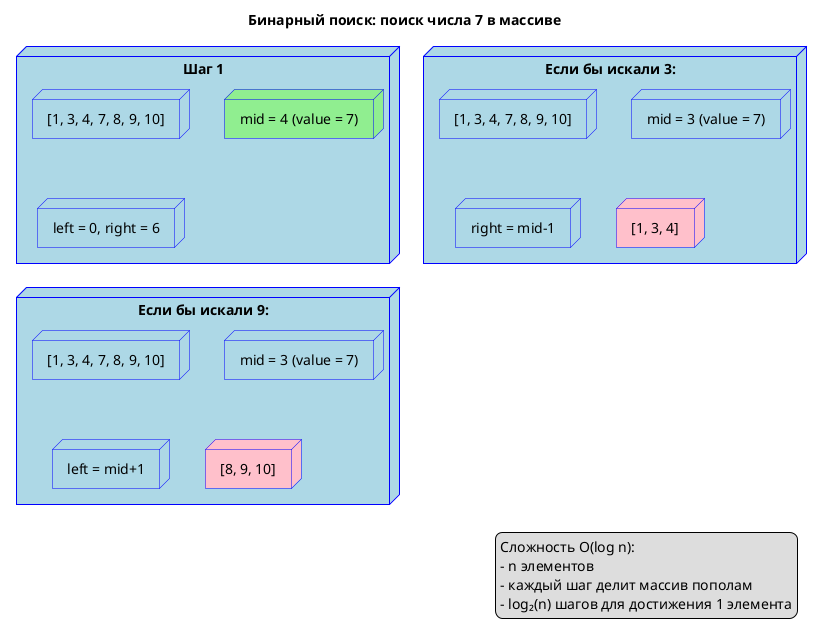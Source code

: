 @startuml
title Бинарный поиск: поиск числа 7 в массиве

skinparam node {
    BackgroundColor LightBlue
    BorderColor Blue
    FontSize 14
}

node "Шаг 1" as step1 {
    node "[1, 3, 4, 7, 8, 9, 10]" as arr1
    node "mid = 4 (value = 7)" as mid1 #LightGreen
    node "left = 0, right = 6" as bounds1
}

node "Если бы искали 3:" as step2 {
    node "[1, 3, 4, 7, 8, 9, 10]" as arr2
    node "mid = 3 (value = 7)" as mid2
    node "right = mid-1" as bounds2
    node "[1, 3, 4]" as subarr2 #Pink
}

node "Если бы искали 9:" as step3 {
    node "[1, 3, 4, 7, 8, 9, 10]" as arr3
    node "mid = 3 (value = 7)" as mid3
    node "left = mid+1" as bounds3
    node "[8, 9, 10]" as subarr3 #Pink
}

legend right
  Сложность O(log n):
  - n элементов
  - каждый шаг делит массив пополам
  - log₂(n) шагов для достижения 1 элемента
end legend

@enduml
